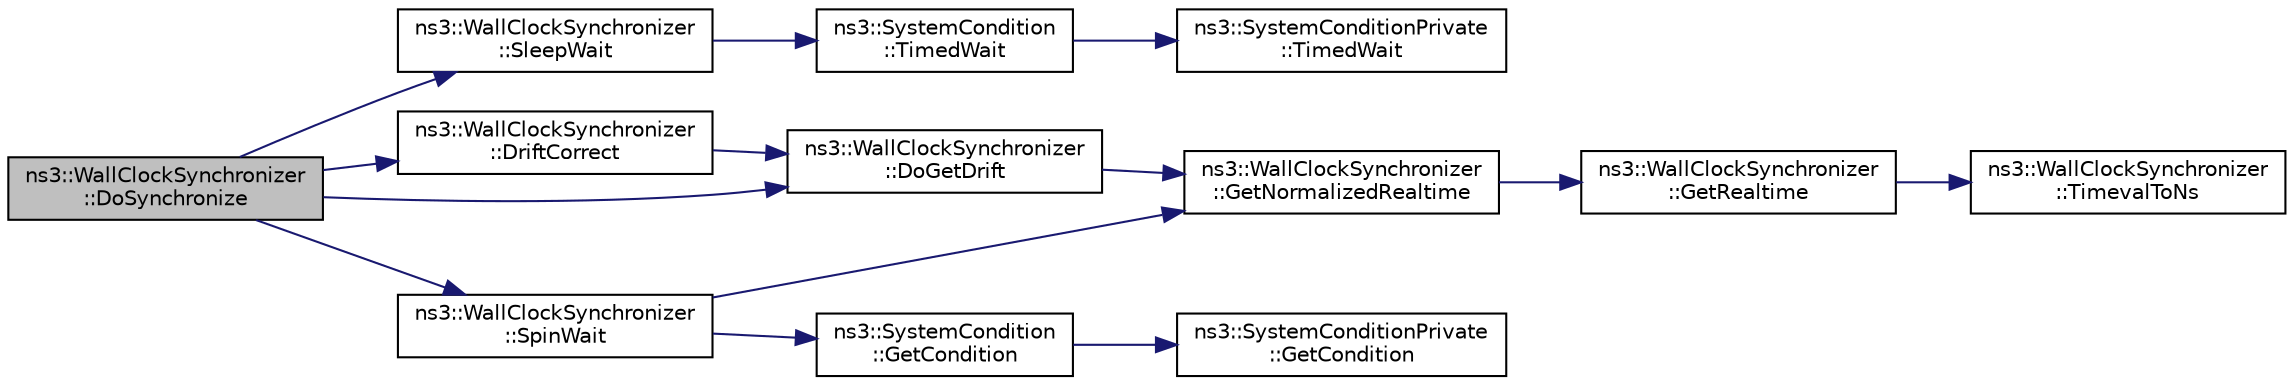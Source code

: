 digraph "ns3::WallClockSynchronizer::DoSynchronize"
{
  edge [fontname="Helvetica",fontsize="10",labelfontname="Helvetica",labelfontsize="10"];
  node [fontname="Helvetica",fontsize="10",shape=record];
  rankdir="LR";
  Node1 [label="ns3::WallClockSynchronizer\l::DoSynchronize",height=0.2,width=0.4,color="black", fillcolor="grey75", style="filled", fontcolor="black"];
  Node1 -> Node2 [color="midnightblue",fontsize="10",style="solid"];
  Node2 [label="ns3::WallClockSynchronizer\l::DriftCorrect",height=0.2,width=0.4,color="black", fillcolor="white", style="filled",URL="$d4/d79/classns3_1_1WallClockSynchronizer.html#af9eaa5c3014c416b69176fa2234aee90",tooltip="Compute a correction to the nominal delay to account for realtime drift since the last DoSynchronize..."];
  Node2 -> Node3 [color="midnightblue",fontsize="10",style="solid"];
  Node3 [label="ns3::WallClockSynchronizer\l::DoGetDrift",height=0.2,width=0.4,color="black", fillcolor="white", style="filled",URL="$d4/d79/classns3_1_1WallClockSynchronizer.html#a8f7eb1d2c3fd95183d566f8aa67a4282",tooltip="Get the drift between the real time clock used to synchronize the simulation and the current simulati..."];
  Node3 -> Node4 [color="midnightblue",fontsize="10",style="solid"];
  Node4 [label="ns3::WallClockSynchronizer\l::GetNormalizedRealtime",height=0.2,width=0.4,color="black", fillcolor="white", style="filled",URL="$d4/d79/classns3_1_1WallClockSynchronizer.html#a1a9757f294c7677e211b19ef10867780",tooltip="Get the current normalized real time, in ns. "];
  Node4 -> Node5 [color="midnightblue",fontsize="10",style="solid"];
  Node5 [label="ns3::WallClockSynchronizer\l::GetRealtime",height=0.2,width=0.4,color="black", fillcolor="white", style="filled",URL="$d4/d79/classns3_1_1WallClockSynchronizer.html#a9ffb2b0572abca0763b56889a72867dd",tooltip="Get the current absolute real time (in ns since the epoch). "];
  Node5 -> Node6 [color="midnightblue",fontsize="10",style="solid"];
  Node6 [label="ns3::WallClockSynchronizer\l::TimevalToNs",height=0.2,width=0.4,color="black", fillcolor="white", style="filled",URL="$d4/d79/classns3_1_1WallClockSynchronizer.html#a591dbd1a2beb7b8b9bae50ad230204fa",tooltip="Convert a timeval to absolute time, in ns. "];
  Node1 -> Node7 [color="midnightblue",fontsize="10",style="solid"];
  Node7 [label="ns3::WallClockSynchronizer\l::SleepWait",height=0.2,width=0.4,color="black", fillcolor="white", style="filled",URL="$d4/d79/classns3_1_1WallClockSynchronizer.html#a1adbfec497fb2868e685759e60ca1b4d"];
  Node7 -> Node8 [color="midnightblue",fontsize="10",style="solid"];
  Node8 [label="ns3::SystemCondition\l::TimedWait",height=0.2,width=0.4,color="black", fillcolor="white", style="filled",URL="$df/d40/classns3_1_1SystemCondition.html#af86d685047fcc5e68d36d6a3b033b626"];
  Node8 -> Node9 [color="midnightblue",fontsize="10",style="solid"];
  Node9 [label="ns3::SystemConditionPrivate\l::TimedWait",height=0.2,width=0.4,color="black", fillcolor="white", style="filled",URL="$da/d6f/classns3_1_1SystemConditionPrivate.html#a9c5f7d03c27f1986c56dabe609798b8a"];
  Node1 -> Node3 [color="midnightblue",fontsize="10",style="solid"];
  Node1 -> Node10 [color="midnightblue",fontsize="10",style="solid"];
  Node10 [label="ns3::WallClockSynchronizer\l::SpinWait",height=0.2,width=0.4,color="black", fillcolor="white", style="filled",URL="$d4/d79/classns3_1_1WallClockSynchronizer.html#aa236882980f6c82e0e7f716e670e5c1f",tooltip="Do a busy-wait until the normalized realtime equals the argument or the condition variable becomes tr..."];
  Node10 -> Node4 [color="midnightblue",fontsize="10",style="solid"];
  Node10 -> Node11 [color="midnightblue",fontsize="10",style="solid"];
  Node11 [label="ns3::SystemCondition\l::GetCondition",height=0.2,width=0.4,color="black", fillcolor="white", style="filled",URL="$df/d40/classns3_1_1SystemCondition.html#a4b6665089213af3531f8903373947239"];
  Node11 -> Node12 [color="midnightblue",fontsize="10",style="solid"];
  Node12 [label="ns3::SystemConditionPrivate\l::GetCondition",height=0.2,width=0.4,color="black", fillcolor="white", style="filled",URL="$da/d6f/classns3_1_1SystemConditionPrivate.html#a304f88722c58b734ebfc701f702c844c"];
}
